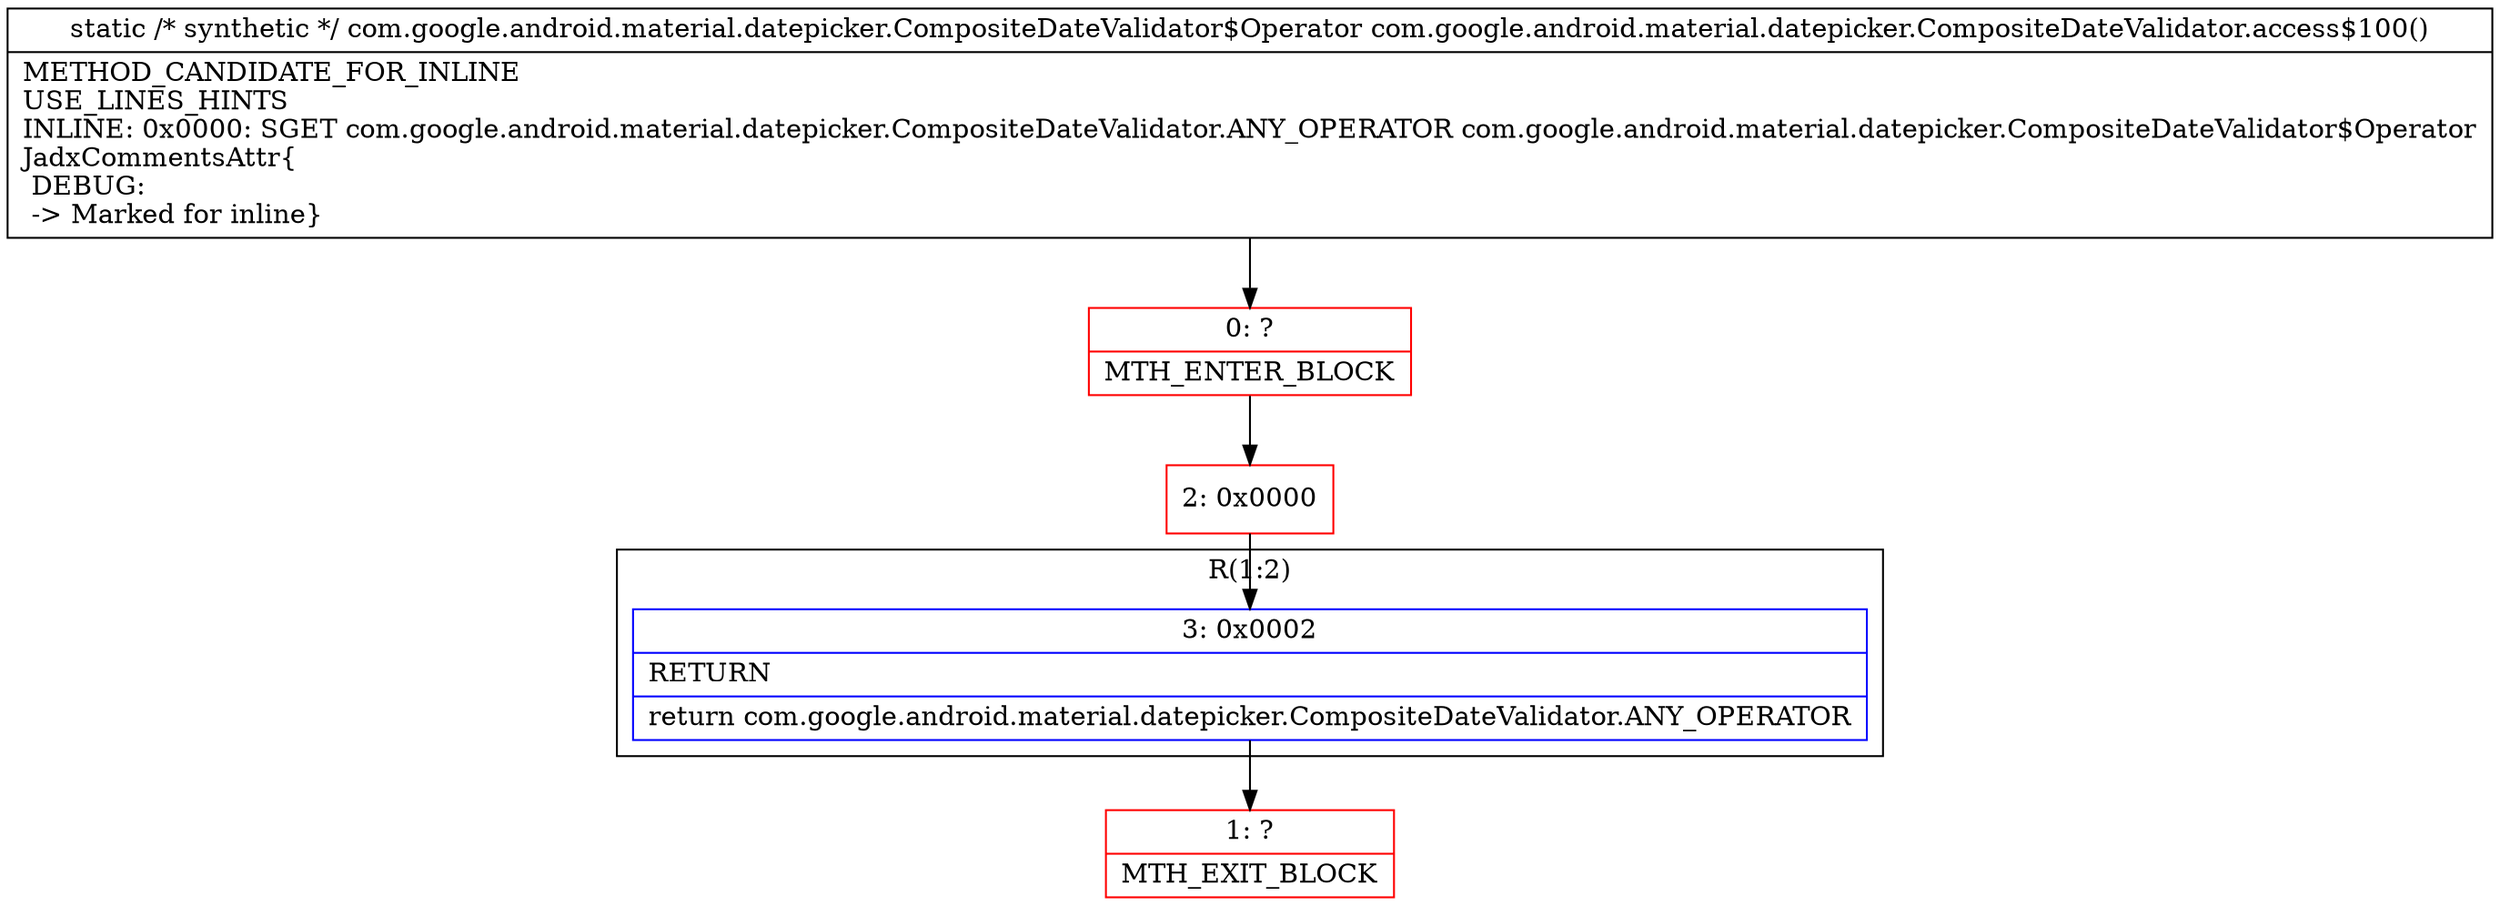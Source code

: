 digraph "CFG forcom.google.android.material.datepicker.CompositeDateValidator.access$100()Lcom\/google\/android\/material\/datepicker\/CompositeDateValidator$Operator;" {
subgraph cluster_Region_1405509322 {
label = "R(1:2)";
node [shape=record,color=blue];
Node_3 [shape=record,label="{3\:\ 0x0002|RETURN\l|return com.google.android.material.datepicker.CompositeDateValidator.ANY_OPERATOR\l}"];
}
Node_0 [shape=record,color=red,label="{0\:\ ?|MTH_ENTER_BLOCK\l}"];
Node_2 [shape=record,color=red,label="{2\:\ 0x0000}"];
Node_1 [shape=record,color=red,label="{1\:\ ?|MTH_EXIT_BLOCK\l}"];
MethodNode[shape=record,label="{static \/* synthetic *\/ com.google.android.material.datepicker.CompositeDateValidator$Operator com.google.android.material.datepicker.CompositeDateValidator.access$100()  | METHOD_CANDIDATE_FOR_INLINE\lUSE_LINES_HINTS\lINLINE: 0x0000: SGET   com.google.android.material.datepicker.CompositeDateValidator.ANY_OPERATOR com.google.android.material.datepicker.CompositeDateValidator$Operator\lJadxCommentsAttr\{\l DEBUG: \l \-\> Marked for inline\}\l}"];
MethodNode -> Node_0;Node_3 -> Node_1;
Node_0 -> Node_2;
Node_2 -> Node_3;
}

